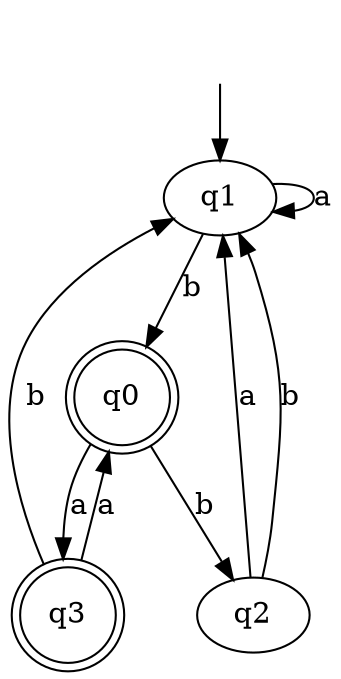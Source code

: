 digraph { 
 "" [shape=none]
 "q0" [shape=doublecircle]
 "q3" [shape=doublecircle]

 "" -> "q1"
 "q1" -> "q1"[label="a", weight="a"]; 
 "q1" -> "q0"[label="b", weight="b"]; 
 "q0" -> "q3"[label="a", weight="a"]; 
 "q3" -> "q0"[label="a", weight="a"]; 
 "q3" -> "q1"[label="b", weight="b"]; 
 "q0" -> "q2"[label="b", weight="b"]; 
 "q2" -> "q1"[label="a", weight="a"]; 
 "q2" -> "q1"[label="b", weight="b"]; 
}
